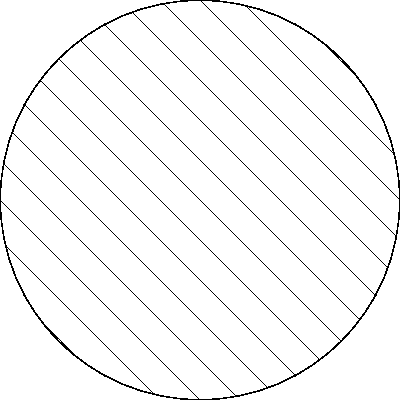 size(200);
import patterns;
draw(unitcircle,red);
add("name",hatch(NW));
filldraw(unitcircle,pattern("name"));

clip(currentpicture,unitcircle);